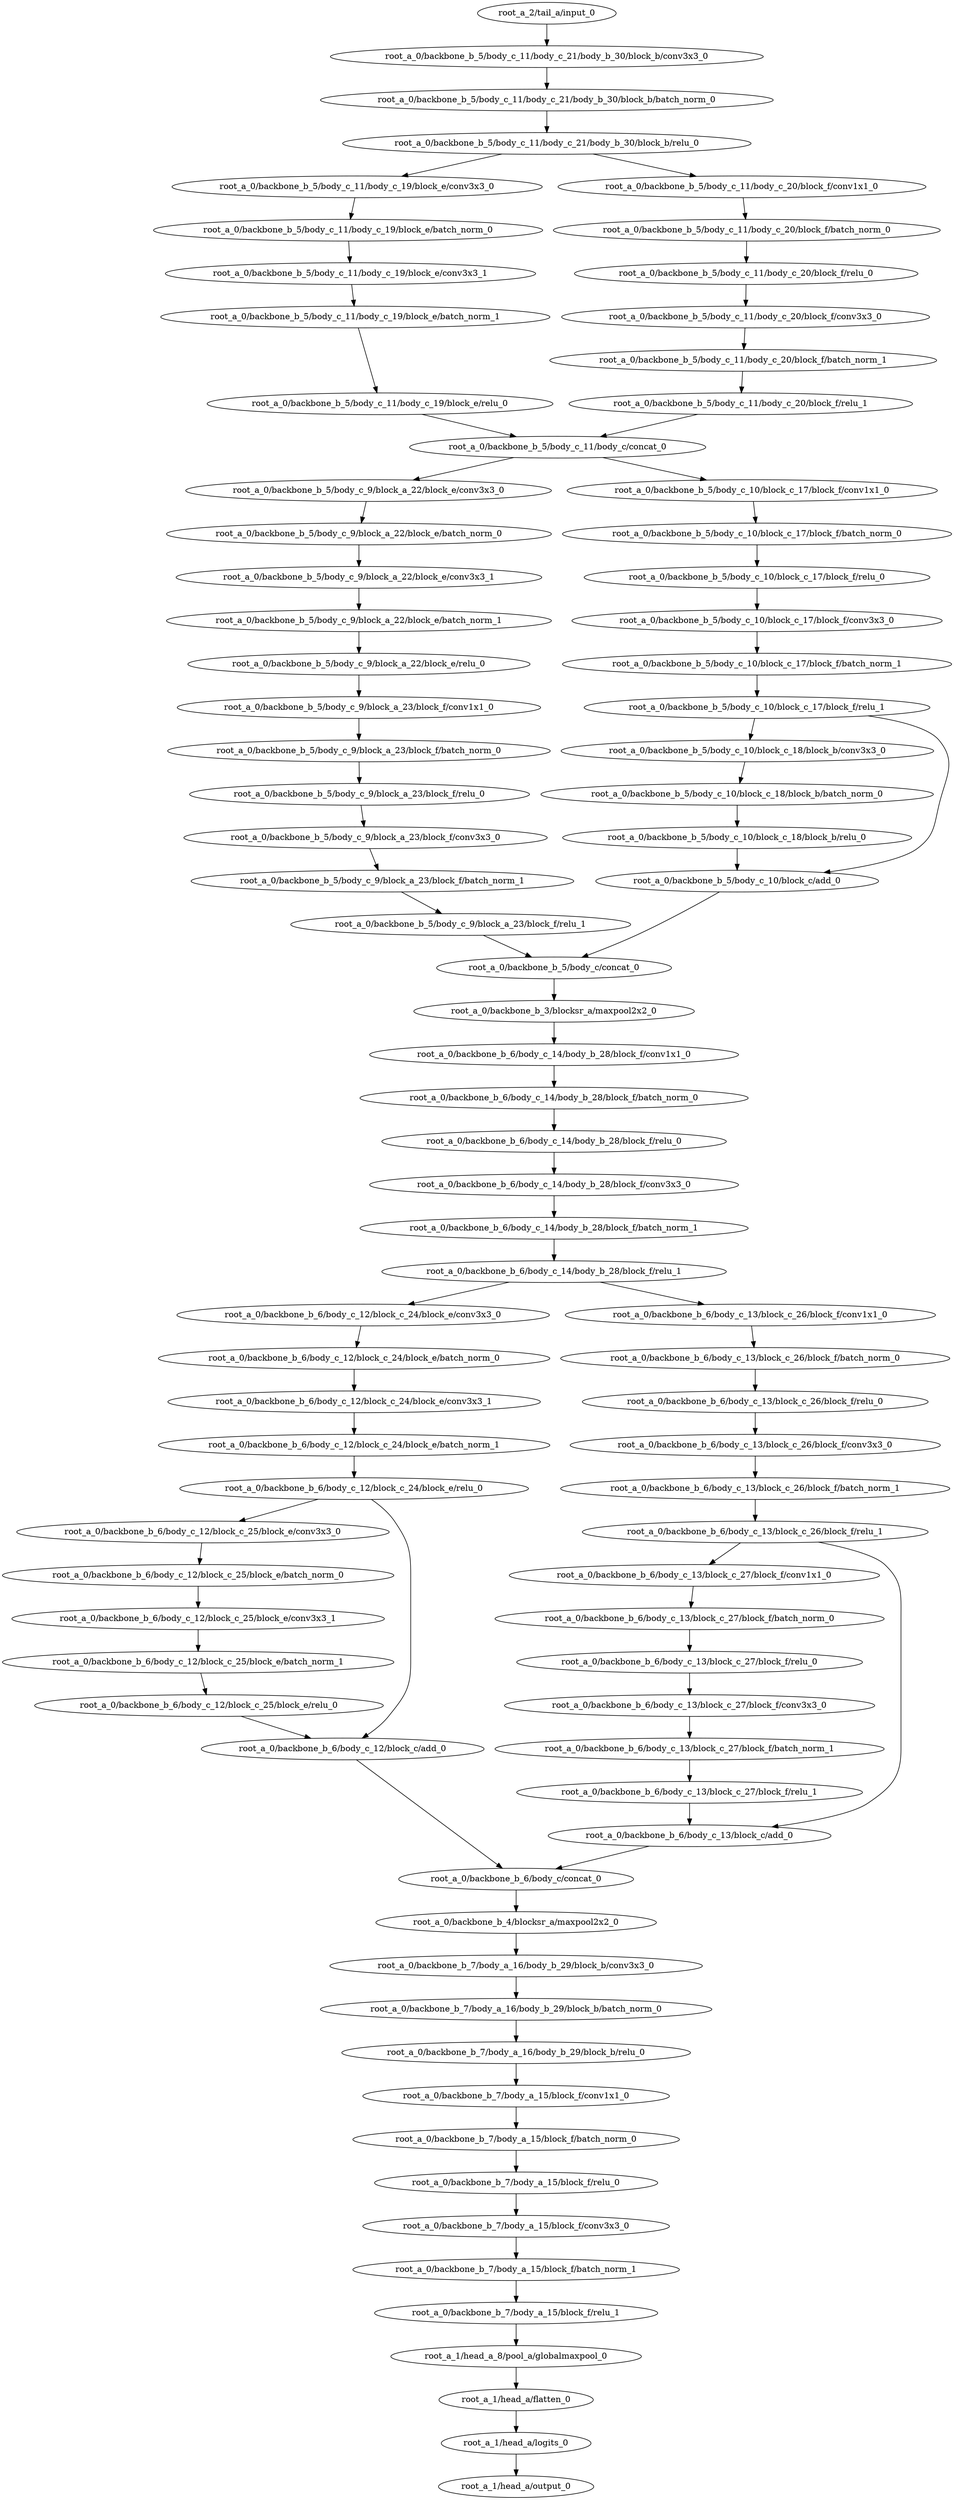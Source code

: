 digraph root_a {
	"root_a_2/tail_a/input_0"
	"root_a_0/backbone_b_5/body_c_11/body_c_21/body_b_30/block_b/conv3x3_0"
	"root_a_0/backbone_b_5/body_c_11/body_c_21/body_b_30/block_b/batch_norm_0"
	"root_a_0/backbone_b_5/body_c_11/body_c_21/body_b_30/block_b/relu_0"
	"root_a_0/backbone_b_5/body_c_11/body_c_19/block_e/conv3x3_0"
	"root_a_0/backbone_b_5/body_c_11/body_c_19/block_e/batch_norm_0"
	"root_a_0/backbone_b_5/body_c_11/body_c_19/block_e/conv3x3_1"
	"root_a_0/backbone_b_5/body_c_11/body_c_19/block_e/batch_norm_1"
	"root_a_0/backbone_b_5/body_c_11/body_c_19/block_e/relu_0"
	"root_a_0/backbone_b_5/body_c_11/body_c_20/block_f/conv1x1_0"
	"root_a_0/backbone_b_5/body_c_11/body_c_20/block_f/batch_norm_0"
	"root_a_0/backbone_b_5/body_c_11/body_c_20/block_f/relu_0"
	"root_a_0/backbone_b_5/body_c_11/body_c_20/block_f/conv3x3_0"
	"root_a_0/backbone_b_5/body_c_11/body_c_20/block_f/batch_norm_1"
	"root_a_0/backbone_b_5/body_c_11/body_c_20/block_f/relu_1"
	"root_a_0/backbone_b_5/body_c_11/body_c/concat_0"
	"root_a_0/backbone_b_5/body_c_9/block_a_22/block_e/conv3x3_0"
	"root_a_0/backbone_b_5/body_c_9/block_a_22/block_e/batch_norm_0"
	"root_a_0/backbone_b_5/body_c_9/block_a_22/block_e/conv3x3_1"
	"root_a_0/backbone_b_5/body_c_9/block_a_22/block_e/batch_norm_1"
	"root_a_0/backbone_b_5/body_c_9/block_a_22/block_e/relu_0"
	"root_a_0/backbone_b_5/body_c_9/block_a_23/block_f/conv1x1_0"
	"root_a_0/backbone_b_5/body_c_9/block_a_23/block_f/batch_norm_0"
	"root_a_0/backbone_b_5/body_c_9/block_a_23/block_f/relu_0"
	"root_a_0/backbone_b_5/body_c_9/block_a_23/block_f/conv3x3_0"
	"root_a_0/backbone_b_5/body_c_9/block_a_23/block_f/batch_norm_1"
	"root_a_0/backbone_b_5/body_c_9/block_a_23/block_f/relu_1"
	"root_a_0/backbone_b_5/body_c_10/block_c_17/block_f/conv1x1_0"
	"root_a_0/backbone_b_5/body_c_10/block_c_17/block_f/batch_norm_0"
	"root_a_0/backbone_b_5/body_c_10/block_c_17/block_f/relu_0"
	"root_a_0/backbone_b_5/body_c_10/block_c_17/block_f/conv3x3_0"
	"root_a_0/backbone_b_5/body_c_10/block_c_17/block_f/batch_norm_1"
	"root_a_0/backbone_b_5/body_c_10/block_c_17/block_f/relu_1"
	"root_a_0/backbone_b_5/body_c_10/block_c_18/block_b/conv3x3_0"
	"root_a_0/backbone_b_5/body_c_10/block_c_18/block_b/batch_norm_0"
	"root_a_0/backbone_b_5/body_c_10/block_c_18/block_b/relu_0"
	"root_a_0/backbone_b_5/body_c_10/block_c/add_0"
	"root_a_0/backbone_b_5/body_c/concat_0"
	"root_a_0/backbone_b_3/blocksr_a/maxpool2x2_0"
	"root_a_0/backbone_b_6/body_c_14/body_b_28/block_f/conv1x1_0"
	"root_a_0/backbone_b_6/body_c_14/body_b_28/block_f/batch_norm_0"
	"root_a_0/backbone_b_6/body_c_14/body_b_28/block_f/relu_0"
	"root_a_0/backbone_b_6/body_c_14/body_b_28/block_f/conv3x3_0"
	"root_a_0/backbone_b_6/body_c_14/body_b_28/block_f/batch_norm_1"
	"root_a_0/backbone_b_6/body_c_14/body_b_28/block_f/relu_1"
	"root_a_0/backbone_b_6/body_c_12/block_c_24/block_e/conv3x3_0"
	"root_a_0/backbone_b_6/body_c_12/block_c_24/block_e/batch_norm_0"
	"root_a_0/backbone_b_6/body_c_12/block_c_24/block_e/conv3x3_1"
	"root_a_0/backbone_b_6/body_c_12/block_c_24/block_e/batch_norm_1"
	"root_a_0/backbone_b_6/body_c_12/block_c_24/block_e/relu_0"
	"root_a_0/backbone_b_6/body_c_12/block_c_25/block_e/conv3x3_0"
	"root_a_0/backbone_b_6/body_c_12/block_c_25/block_e/batch_norm_0"
	"root_a_0/backbone_b_6/body_c_12/block_c_25/block_e/conv3x3_1"
	"root_a_0/backbone_b_6/body_c_12/block_c_25/block_e/batch_norm_1"
	"root_a_0/backbone_b_6/body_c_12/block_c_25/block_e/relu_0"
	"root_a_0/backbone_b_6/body_c_12/block_c/add_0"
	"root_a_0/backbone_b_6/body_c_13/block_c_26/block_f/conv1x1_0"
	"root_a_0/backbone_b_6/body_c_13/block_c_26/block_f/batch_norm_0"
	"root_a_0/backbone_b_6/body_c_13/block_c_26/block_f/relu_0"
	"root_a_0/backbone_b_6/body_c_13/block_c_26/block_f/conv3x3_0"
	"root_a_0/backbone_b_6/body_c_13/block_c_26/block_f/batch_norm_1"
	"root_a_0/backbone_b_6/body_c_13/block_c_26/block_f/relu_1"
	"root_a_0/backbone_b_6/body_c_13/block_c_27/block_f/conv1x1_0"
	"root_a_0/backbone_b_6/body_c_13/block_c_27/block_f/batch_norm_0"
	"root_a_0/backbone_b_6/body_c_13/block_c_27/block_f/relu_0"
	"root_a_0/backbone_b_6/body_c_13/block_c_27/block_f/conv3x3_0"
	"root_a_0/backbone_b_6/body_c_13/block_c_27/block_f/batch_norm_1"
	"root_a_0/backbone_b_6/body_c_13/block_c_27/block_f/relu_1"
	"root_a_0/backbone_b_6/body_c_13/block_c/add_0"
	"root_a_0/backbone_b_6/body_c/concat_0"
	"root_a_0/backbone_b_4/blocksr_a/maxpool2x2_0"
	"root_a_0/backbone_b_7/body_a_16/body_b_29/block_b/conv3x3_0"
	"root_a_0/backbone_b_7/body_a_16/body_b_29/block_b/batch_norm_0"
	"root_a_0/backbone_b_7/body_a_16/body_b_29/block_b/relu_0"
	"root_a_0/backbone_b_7/body_a_15/block_f/conv1x1_0"
	"root_a_0/backbone_b_7/body_a_15/block_f/batch_norm_0"
	"root_a_0/backbone_b_7/body_a_15/block_f/relu_0"
	"root_a_0/backbone_b_7/body_a_15/block_f/conv3x3_0"
	"root_a_0/backbone_b_7/body_a_15/block_f/batch_norm_1"
	"root_a_0/backbone_b_7/body_a_15/block_f/relu_1"
	"root_a_1/head_a_8/pool_a/globalmaxpool_0"
	"root_a_1/head_a/flatten_0"
	"root_a_1/head_a/logits_0"
	"root_a_1/head_a/output_0"

	"root_a_2/tail_a/input_0" -> "root_a_0/backbone_b_5/body_c_11/body_c_21/body_b_30/block_b/conv3x3_0"
	"root_a_0/backbone_b_5/body_c_11/body_c_21/body_b_30/block_b/conv3x3_0" -> "root_a_0/backbone_b_5/body_c_11/body_c_21/body_b_30/block_b/batch_norm_0"
	"root_a_0/backbone_b_5/body_c_11/body_c_21/body_b_30/block_b/batch_norm_0" -> "root_a_0/backbone_b_5/body_c_11/body_c_21/body_b_30/block_b/relu_0"
	"root_a_0/backbone_b_5/body_c_11/body_c_21/body_b_30/block_b/relu_0" -> "root_a_0/backbone_b_5/body_c_11/body_c_19/block_e/conv3x3_0"
	"root_a_0/backbone_b_5/body_c_11/body_c_19/block_e/conv3x3_0" -> "root_a_0/backbone_b_5/body_c_11/body_c_19/block_e/batch_norm_0"
	"root_a_0/backbone_b_5/body_c_11/body_c_19/block_e/batch_norm_0" -> "root_a_0/backbone_b_5/body_c_11/body_c_19/block_e/conv3x3_1"
	"root_a_0/backbone_b_5/body_c_11/body_c_19/block_e/conv3x3_1" -> "root_a_0/backbone_b_5/body_c_11/body_c_19/block_e/batch_norm_1"
	"root_a_0/backbone_b_5/body_c_11/body_c_19/block_e/batch_norm_1" -> "root_a_0/backbone_b_5/body_c_11/body_c_19/block_e/relu_0"
	"root_a_0/backbone_b_5/body_c_11/body_c_21/body_b_30/block_b/relu_0" -> "root_a_0/backbone_b_5/body_c_11/body_c_20/block_f/conv1x1_0"
	"root_a_0/backbone_b_5/body_c_11/body_c_20/block_f/conv1x1_0" -> "root_a_0/backbone_b_5/body_c_11/body_c_20/block_f/batch_norm_0"
	"root_a_0/backbone_b_5/body_c_11/body_c_20/block_f/batch_norm_0" -> "root_a_0/backbone_b_5/body_c_11/body_c_20/block_f/relu_0"
	"root_a_0/backbone_b_5/body_c_11/body_c_20/block_f/relu_0" -> "root_a_0/backbone_b_5/body_c_11/body_c_20/block_f/conv3x3_0"
	"root_a_0/backbone_b_5/body_c_11/body_c_20/block_f/conv3x3_0" -> "root_a_0/backbone_b_5/body_c_11/body_c_20/block_f/batch_norm_1"
	"root_a_0/backbone_b_5/body_c_11/body_c_20/block_f/batch_norm_1" -> "root_a_0/backbone_b_5/body_c_11/body_c_20/block_f/relu_1"
	"root_a_0/backbone_b_5/body_c_11/body_c_19/block_e/relu_0" -> "root_a_0/backbone_b_5/body_c_11/body_c/concat_0"
	"root_a_0/backbone_b_5/body_c_11/body_c_20/block_f/relu_1" -> "root_a_0/backbone_b_5/body_c_11/body_c/concat_0"
	"root_a_0/backbone_b_5/body_c_11/body_c/concat_0" -> "root_a_0/backbone_b_5/body_c_9/block_a_22/block_e/conv3x3_0"
	"root_a_0/backbone_b_5/body_c_9/block_a_22/block_e/conv3x3_0" -> "root_a_0/backbone_b_5/body_c_9/block_a_22/block_e/batch_norm_0"
	"root_a_0/backbone_b_5/body_c_9/block_a_22/block_e/batch_norm_0" -> "root_a_0/backbone_b_5/body_c_9/block_a_22/block_e/conv3x3_1"
	"root_a_0/backbone_b_5/body_c_9/block_a_22/block_e/conv3x3_1" -> "root_a_0/backbone_b_5/body_c_9/block_a_22/block_e/batch_norm_1"
	"root_a_0/backbone_b_5/body_c_9/block_a_22/block_e/batch_norm_1" -> "root_a_0/backbone_b_5/body_c_9/block_a_22/block_e/relu_0"
	"root_a_0/backbone_b_5/body_c_9/block_a_22/block_e/relu_0" -> "root_a_0/backbone_b_5/body_c_9/block_a_23/block_f/conv1x1_0"
	"root_a_0/backbone_b_5/body_c_9/block_a_23/block_f/conv1x1_0" -> "root_a_0/backbone_b_5/body_c_9/block_a_23/block_f/batch_norm_0"
	"root_a_0/backbone_b_5/body_c_9/block_a_23/block_f/batch_norm_0" -> "root_a_0/backbone_b_5/body_c_9/block_a_23/block_f/relu_0"
	"root_a_0/backbone_b_5/body_c_9/block_a_23/block_f/relu_0" -> "root_a_0/backbone_b_5/body_c_9/block_a_23/block_f/conv3x3_0"
	"root_a_0/backbone_b_5/body_c_9/block_a_23/block_f/conv3x3_0" -> "root_a_0/backbone_b_5/body_c_9/block_a_23/block_f/batch_norm_1"
	"root_a_0/backbone_b_5/body_c_9/block_a_23/block_f/batch_norm_1" -> "root_a_0/backbone_b_5/body_c_9/block_a_23/block_f/relu_1"
	"root_a_0/backbone_b_5/body_c_11/body_c/concat_0" -> "root_a_0/backbone_b_5/body_c_10/block_c_17/block_f/conv1x1_0"
	"root_a_0/backbone_b_5/body_c_10/block_c_17/block_f/conv1x1_0" -> "root_a_0/backbone_b_5/body_c_10/block_c_17/block_f/batch_norm_0"
	"root_a_0/backbone_b_5/body_c_10/block_c_17/block_f/batch_norm_0" -> "root_a_0/backbone_b_5/body_c_10/block_c_17/block_f/relu_0"
	"root_a_0/backbone_b_5/body_c_10/block_c_17/block_f/relu_0" -> "root_a_0/backbone_b_5/body_c_10/block_c_17/block_f/conv3x3_0"
	"root_a_0/backbone_b_5/body_c_10/block_c_17/block_f/conv3x3_0" -> "root_a_0/backbone_b_5/body_c_10/block_c_17/block_f/batch_norm_1"
	"root_a_0/backbone_b_5/body_c_10/block_c_17/block_f/batch_norm_1" -> "root_a_0/backbone_b_5/body_c_10/block_c_17/block_f/relu_1"
	"root_a_0/backbone_b_5/body_c_10/block_c_17/block_f/relu_1" -> "root_a_0/backbone_b_5/body_c_10/block_c_18/block_b/conv3x3_0"
	"root_a_0/backbone_b_5/body_c_10/block_c_18/block_b/conv3x3_0" -> "root_a_0/backbone_b_5/body_c_10/block_c_18/block_b/batch_norm_0"
	"root_a_0/backbone_b_5/body_c_10/block_c_18/block_b/batch_norm_0" -> "root_a_0/backbone_b_5/body_c_10/block_c_18/block_b/relu_0"
	"root_a_0/backbone_b_5/body_c_10/block_c_17/block_f/relu_1" -> "root_a_0/backbone_b_5/body_c_10/block_c/add_0"
	"root_a_0/backbone_b_5/body_c_10/block_c_18/block_b/relu_0" -> "root_a_0/backbone_b_5/body_c_10/block_c/add_0"
	"root_a_0/backbone_b_5/body_c_9/block_a_23/block_f/relu_1" -> "root_a_0/backbone_b_5/body_c/concat_0"
	"root_a_0/backbone_b_5/body_c_10/block_c/add_0" -> "root_a_0/backbone_b_5/body_c/concat_0"
	"root_a_0/backbone_b_5/body_c/concat_0" -> "root_a_0/backbone_b_3/blocksr_a/maxpool2x2_0"
	"root_a_0/backbone_b_3/blocksr_a/maxpool2x2_0" -> "root_a_0/backbone_b_6/body_c_14/body_b_28/block_f/conv1x1_0"
	"root_a_0/backbone_b_6/body_c_14/body_b_28/block_f/conv1x1_0" -> "root_a_0/backbone_b_6/body_c_14/body_b_28/block_f/batch_norm_0"
	"root_a_0/backbone_b_6/body_c_14/body_b_28/block_f/batch_norm_0" -> "root_a_0/backbone_b_6/body_c_14/body_b_28/block_f/relu_0"
	"root_a_0/backbone_b_6/body_c_14/body_b_28/block_f/relu_0" -> "root_a_0/backbone_b_6/body_c_14/body_b_28/block_f/conv3x3_0"
	"root_a_0/backbone_b_6/body_c_14/body_b_28/block_f/conv3x3_0" -> "root_a_0/backbone_b_6/body_c_14/body_b_28/block_f/batch_norm_1"
	"root_a_0/backbone_b_6/body_c_14/body_b_28/block_f/batch_norm_1" -> "root_a_0/backbone_b_6/body_c_14/body_b_28/block_f/relu_1"
	"root_a_0/backbone_b_6/body_c_14/body_b_28/block_f/relu_1" -> "root_a_0/backbone_b_6/body_c_12/block_c_24/block_e/conv3x3_0"
	"root_a_0/backbone_b_6/body_c_12/block_c_24/block_e/conv3x3_0" -> "root_a_0/backbone_b_6/body_c_12/block_c_24/block_e/batch_norm_0"
	"root_a_0/backbone_b_6/body_c_12/block_c_24/block_e/batch_norm_0" -> "root_a_0/backbone_b_6/body_c_12/block_c_24/block_e/conv3x3_1"
	"root_a_0/backbone_b_6/body_c_12/block_c_24/block_e/conv3x3_1" -> "root_a_0/backbone_b_6/body_c_12/block_c_24/block_e/batch_norm_1"
	"root_a_0/backbone_b_6/body_c_12/block_c_24/block_e/batch_norm_1" -> "root_a_0/backbone_b_6/body_c_12/block_c_24/block_e/relu_0"
	"root_a_0/backbone_b_6/body_c_12/block_c_24/block_e/relu_0" -> "root_a_0/backbone_b_6/body_c_12/block_c_25/block_e/conv3x3_0"
	"root_a_0/backbone_b_6/body_c_12/block_c_25/block_e/conv3x3_0" -> "root_a_0/backbone_b_6/body_c_12/block_c_25/block_e/batch_norm_0"
	"root_a_0/backbone_b_6/body_c_12/block_c_25/block_e/batch_norm_0" -> "root_a_0/backbone_b_6/body_c_12/block_c_25/block_e/conv3x3_1"
	"root_a_0/backbone_b_6/body_c_12/block_c_25/block_e/conv3x3_1" -> "root_a_0/backbone_b_6/body_c_12/block_c_25/block_e/batch_norm_1"
	"root_a_0/backbone_b_6/body_c_12/block_c_25/block_e/batch_norm_1" -> "root_a_0/backbone_b_6/body_c_12/block_c_25/block_e/relu_0"
	"root_a_0/backbone_b_6/body_c_12/block_c_25/block_e/relu_0" -> "root_a_0/backbone_b_6/body_c_12/block_c/add_0"
	"root_a_0/backbone_b_6/body_c_12/block_c_24/block_e/relu_0" -> "root_a_0/backbone_b_6/body_c_12/block_c/add_0"
	"root_a_0/backbone_b_6/body_c_14/body_b_28/block_f/relu_1" -> "root_a_0/backbone_b_6/body_c_13/block_c_26/block_f/conv1x1_0"
	"root_a_0/backbone_b_6/body_c_13/block_c_26/block_f/conv1x1_0" -> "root_a_0/backbone_b_6/body_c_13/block_c_26/block_f/batch_norm_0"
	"root_a_0/backbone_b_6/body_c_13/block_c_26/block_f/batch_norm_0" -> "root_a_0/backbone_b_6/body_c_13/block_c_26/block_f/relu_0"
	"root_a_0/backbone_b_6/body_c_13/block_c_26/block_f/relu_0" -> "root_a_0/backbone_b_6/body_c_13/block_c_26/block_f/conv3x3_0"
	"root_a_0/backbone_b_6/body_c_13/block_c_26/block_f/conv3x3_0" -> "root_a_0/backbone_b_6/body_c_13/block_c_26/block_f/batch_norm_1"
	"root_a_0/backbone_b_6/body_c_13/block_c_26/block_f/batch_norm_1" -> "root_a_0/backbone_b_6/body_c_13/block_c_26/block_f/relu_1"
	"root_a_0/backbone_b_6/body_c_13/block_c_26/block_f/relu_1" -> "root_a_0/backbone_b_6/body_c_13/block_c_27/block_f/conv1x1_0"
	"root_a_0/backbone_b_6/body_c_13/block_c_27/block_f/conv1x1_0" -> "root_a_0/backbone_b_6/body_c_13/block_c_27/block_f/batch_norm_0"
	"root_a_0/backbone_b_6/body_c_13/block_c_27/block_f/batch_norm_0" -> "root_a_0/backbone_b_6/body_c_13/block_c_27/block_f/relu_0"
	"root_a_0/backbone_b_6/body_c_13/block_c_27/block_f/relu_0" -> "root_a_0/backbone_b_6/body_c_13/block_c_27/block_f/conv3x3_0"
	"root_a_0/backbone_b_6/body_c_13/block_c_27/block_f/conv3x3_0" -> "root_a_0/backbone_b_6/body_c_13/block_c_27/block_f/batch_norm_1"
	"root_a_0/backbone_b_6/body_c_13/block_c_27/block_f/batch_norm_1" -> "root_a_0/backbone_b_6/body_c_13/block_c_27/block_f/relu_1"
	"root_a_0/backbone_b_6/body_c_13/block_c_27/block_f/relu_1" -> "root_a_0/backbone_b_6/body_c_13/block_c/add_0"
	"root_a_0/backbone_b_6/body_c_13/block_c_26/block_f/relu_1" -> "root_a_0/backbone_b_6/body_c_13/block_c/add_0"
	"root_a_0/backbone_b_6/body_c_12/block_c/add_0" -> "root_a_0/backbone_b_6/body_c/concat_0"
	"root_a_0/backbone_b_6/body_c_13/block_c/add_0" -> "root_a_0/backbone_b_6/body_c/concat_0"
	"root_a_0/backbone_b_6/body_c/concat_0" -> "root_a_0/backbone_b_4/blocksr_a/maxpool2x2_0"
	"root_a_0/backbone_b_4/blocksr_a/maxpool2x2_0" -> "root_a_0/backbone_b_7/body_a_16/body_b_29/block_b/conv3x3_0"
	"root_a_0/backbone_b_7/body_a_16/body_b_29/block_b/conv3x3_0" -> "root_a_0/backbone_b_7/body_a_16/body_b_29/block_b/batch_norm_0"
	"root_a_0/backbone_b_7/body_a_16/body_b_29/block_b/batch_norm_0" -> "root_a_0/backbone_b_7/body_a_16/body_b_29/block_b/relu_0"
	"root_a_0/backbone_b_7/body_a_16/body_b_29/block_b/relu_0" -> "root_a_0/backbone_b_7/body_a_15/block_f/conv1x1_0"
	"root_a_0/backbone_b_7/body_a_15/block_f/conv1x1_0" -> "root_a_0/backbone_b_7/body_a_15/block_f/batch_norm_0"
	"root_a_0/backbone_b_7/body_a_15/block_f/batch_norm_0" -> "root_a_0/backbone_b_7/body_a_15/block_f/relu_0"
	"root_a_0/backbone_b_7/body_a_15/block_f/relu_0" -> "root_a_0/backbone_b_7/body_a_15/block_f/conv3x3_0"
	"root_a_0/backbone_b_7/body_a_15/block_f/conv3x3_0" -> "root_a_0/backbone_b_7/body_a_15/block_f/batch_norm_1"
	"root_a_0/backbone_b_7/body_a_15/block_f/batch_norm_1" -> "root_a_0/backbone_b_7/body_a_15/block_f/relu_1"
	"root_a_0/backbone_b_7/body_a_15/block_f/relu_1" -> "root_a_1/head_a_8/pool_a/globalmaxpool_0"
	"root_a_1/head_a_8/pool_a/globalmaxpool_0" -> "root_a_1/head_a/flatten_0"
	"root_a_1/head_a/flatten_0" -> "root_a_1/head_a/logits_0"
	"root_a_1/head_a/logits_0" -> "root_a_1/head_a/output_0"

}
